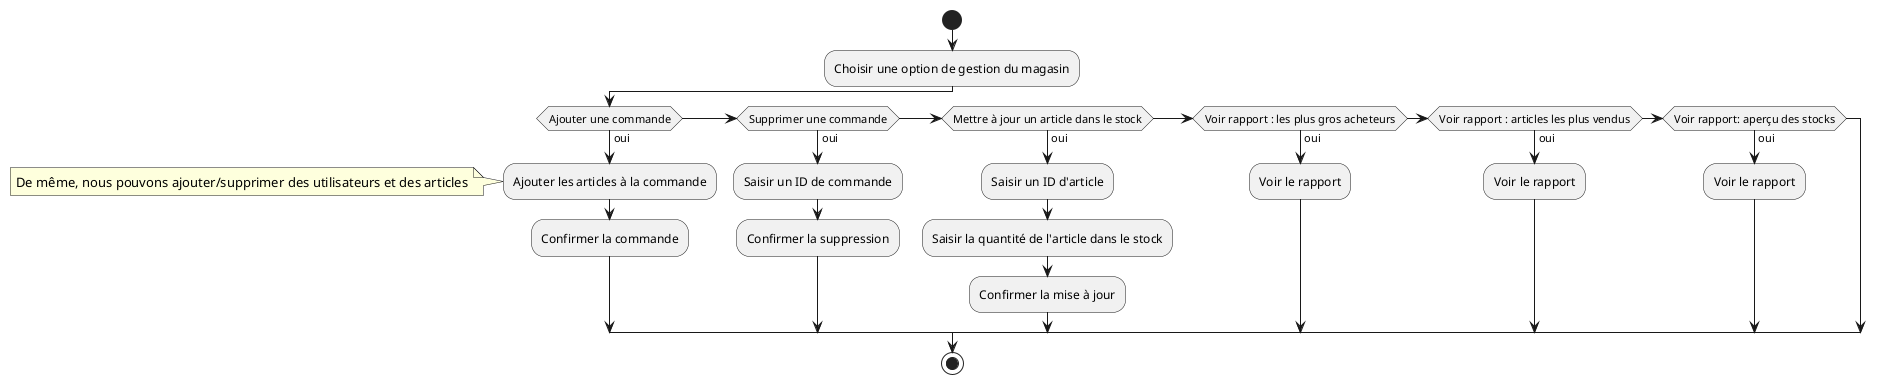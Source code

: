 @startuml activity
    start
        :Choisir une option de gestion du magasin;
        if (Ajouter une commande) then (oui)           
            :Ajouter les articles à la commande;
            note left : De même, nous pouvons ajouter/supprimer des utilisateurs et des articles
            :Confirmer la commande;
        elseif (Supprimer une commande) then (oui) 
            :Saisir un ID de commande;
            :Confirmer la suppression;
        elseif (Mettre à jour un article dans le stock) then (oui) 
            :Saisir un ID d'article;
            :Saisir la quantité de l'article dans le stock;
            :Confirmer la mise à jour;
        elseif (Voir rapport : les plus gros acheteurs) then (oui)
            :Voir le rapport;
        elseif (Voir rapport : articles les plus vendus) then (oui) 
            :Voir le rapport;
        elseif (Voir rapport: aperçu des stocks) then (oui) 
            :Voir le rapport;
        endif
    stop
@enduml
